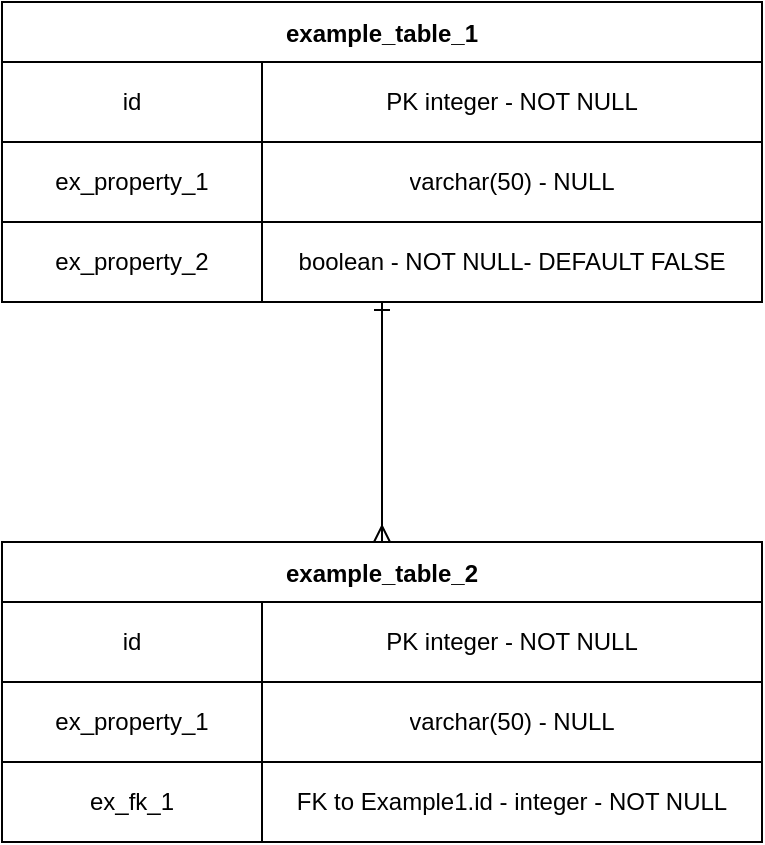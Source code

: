 <mxfile>
    <diagram id="M7FyL9QIZUCfdU8ZlQYy" name="Page-1">
        <mxGraphModel dx="1474" dy="1177" grid="1" gridSize="10" guides="1" tooltips="1" connect="1" arrows="1" fold="1" page="1" pageScale="1" pageWidth="850" pageHeight="1100" math="0" shadow="0">
            <root>
                <mxCell id="0"/>
                <mxCell id="1" parent="0"/>
                <mxCell id="8" value="example_table_1" style="shape=table;startSize=30;container=1;collapsible=0;childLayout=tableLayout;fontStyle=1;align=center;" vertex="1" parent="1">
                    <mxGeometry x="235" y="280" width="380" height="150" as="geometry"/>
                </mxCell>
                <mxCell id="13" value="" style="shape=tableRow;horizontal=0;startSize=0;swimlaneHead=0;swimlaneBody=0;top=0;left=0;bottom=0;right=0;collapsible=0;dropTarget=0;fillColor=none;points=[[0,0.5],[1,0.5]];portConstraint=eastwest;" vertex="1" parent="8">
                    <mxGeometry y="30" width="380" height="40" as="geometry"/>
                </mxCell>
                <mxCell id="14" value="id" style="shape=partialRectangle;html=1;whiteSpace=wrap;connectable=0;fillColor=none;top=0;left=0;bottom=0;right=0;overflow=hidden;" vertex="1" parent="13">
                    <mxGeometry width="130" height="40" as="geometry">
                        <mxRectangle width="130" height="40" as="alternateBounds"/>
                    </mxGeometry>
                </mxCell>
                <mxCell id="16" value="PK integer - NOT NULL" style="shape=partialRectangle;html=1;whiteSpace=wrap;connectable=0;fillColor=none;top=0;left=0;bottom=0;right=0;overflow=hidden;" vertex="1" parent="13">
                    <mxGeometry x="130" width="250" height="40" as="geometry">
                        <mxRectangle width="250" height="40" as="alternateBounds"/>
                    </mxGeometry>
                </mxCell>
                <mxCell id="9" value="" style="shape=tableRow;horizontal=0;startSize=0;swimlaneHead=0;swimlaneBody=0;top=0;left=0;bottom=0;right=0;collapsible=0;dropTarget=0;fillColor=none;points=[[0,0.5],[1,0.5]];portConstraint=eastwest;" vertex="1" parent="8">
                    <mxGeometry y="70" width="380" height="40" as="geometry"/>
                </mxCell>
                <mxCell id="10" value="ex_property_1" style="shape=partialRectangle;html=1;whiteSpace=wrap;connectable=0;fillColor=none;top=0;left=0;bottom=0;right=0;overflow=hidden;" vertex="1" parent="9">
                    <mxGeometry width="130" height="40" as="geometry">
                        <mxRectangle width="130" height="40" as="alternateBounds"/>
                    </mxGeometry>
                </mxCell>
                <mxCell id="12" value="varchar(50) - NULL" style="shape=partialRectangle;html=1;whiteSpace=wrap;connectable=0;fillColor=none;top=0;left=0;bottom=0;right=0;overflow=hidden;" vertex="1" parent="9">
                    <mxGeometry x="130" width="250" height="40" as="geometry">
                        <mxRectangle width="250" height="40" as="alternateBounds"/>
                    </mxGeometry>
                </mxCell>
                <mxCell id="17" value="" style="shape=tableRow;horizontal=0;startSize=0;swimlaneHead=0;swimlaneBody=0;top=0;left=0;bottom=0;right=0;collapsible=0;dropTarget=0;fillColor=none;points=[[0,0.5],[1,0.5]];portConstraint=eastwest;" vertex="1" parent="8">
                    <mxGeometry y="110" width="380" height="40" as="geometry"/>
                </mxCell>
                <mxCell id="18" value="ex_property_2" style="shape=partialRectangle;html=1;whiteSpace=wrap;connectable=0;fillColor=none;top=0;left=0;bottom=0;right=0;overflow=hidden;" vertex="1" parent="17">
                    <mxGeometry width="130" height="40" as="geometry">
                        <mxRectangle width="130" height="40" as="alternateBounds"/>
                    </mxGeometry>
                </mxCell>
                <mxCell id="20" value="boolean - NOT NULL- DEFAULT FALSE" style="shape=partialRectangle;html=1;whiteSpace=wrap;connectable=0;fillColor=none;top=0;left=0;bottom=0;right=0;overflow=hidden;" vertex="1" parent="17">
                    <mxGeometry x="130" width="250" height="40" as="geometry">
                        <mxRectangle width="250" height="40" as="alternateBounds"/>
                    </mxGeometry>
                </mxCell>
                <mxCell id="31" style="edgeStyle=orthogonalEdgeStyle;html=1;exitX=0.5;exitY=0;exitDx=0;exitDy=0;entryX=0.5;entryY=1;entryDx=0;entryDy=0;startArrow=ERmany;startFill=0;endArrow=ERone;endFill=0;" edge="1" parent="1" source="21" target="8">
                    <mxGeometry relative="1" as="geometry"/>
                </mxCell>
                <mxCell id="21" value="example_table_2" style="shape=table;startSize=30;container=1;collapsible=0;childLayout=tableLayout;fontStyle=1;align=center;" vertex="1" parent="1">
                    <mxGeometry x="235" y="550" width="380" height="150" as="geometry"/>
                </mxCell>
                <mxCell id="22" value="" style="shape=tableRow;horizontal=0;startSize=0;swimlaneHead=0;swimlaneBody=0;top=0;left=0;bottom=0;right=0;collapsible=0;dropTarget=0;fillColor=none;points=[[0,0.5],[1,0.5]];portConstraint=eastwest;" vertex="1" parent="21">
                    <mxGeometry y="30" width="380" height="40" as="geometry"/>
                </mxCell>
                <mxCell id="23" value="id" style="shape=partialRectangle;html=1;whiteSpace=wrap;connectable=0;fillColor=none;top=0;left=0;bottom=0;right=0;overflow=hidden;" vertex="1" parent="22">
                    <mxGeometry width="130" height="40" as="geometry">
                        <mxRectangle width="130" height="40" as="alternateBounds"/>
                    </mxGeometry>
                </mxCell>
                <mxCell id="24" value="PK integer - NOT NULL" style="shape=partialRectangle;html=1;whiteSpace=wrap;connectable=0;fillColor=none;top=0;left=0;bottom=0;right=0;overflow=hidden;" vertex="1" parent="22">
                    <mxGeometry x="130" width="250" height="40" as="geometry">
                        <mxRectangle width="250" height="40" as="alternateBounds"/>
                    </mxGeometry>
                </mxCell>
                <mxCell id="25" value="" style="shape=tableRow;horizontal=0;startSize=0;swimlaneHead=0;swimlaneBody=0;top=0;left=0;bottom=0;right=0;collapsible=0;dropTarget=0;fillColor=none;points=[[0,0.5],[1,0.5]];portConstraint=eastwest;" vertex="1" parent="21">
                    <mxGeometry y="70" width="380" height="40" as="geometry"/>
                </mxCell>
                <mxCell id="26" value="ex_property_1" style="shape=partialRectangle;html=1;whiteSpace=wrap;connectable=0;fillColor=none;top=0;left=0;bottom=0;right=0;overflow=hidden;" vertex="1" parent="25">
                    <mxGeometry width="130" height="40" as="geometry">
                        <mxRectangle width="130" height="40" as="alternateBounds"/>
                    </mxGeometry>
                </mxCell>
                <mxCell id="27" value="varchar(50) - NULL" style="shape=partialRectangle;html=1;whiteSpace=wrap;connectable=0;fillColor=none;top=0;left=0;bottom=0;right=0;overflow=hidden;" vertex="1" parent="25">
                    <mxGeometry x="130" width="250" height="40" as="geometry">
                        <mxRectangle width="250" height="40" as="alternateBounds"/>
                    </mxGeometry>
                </mxCell>
                <mxCell id="28" value="" style="shape=tableRow;horizontal=0;startSize=0;swimlaneHead=0;swimlaneBody=0;top=0;left=0;bottom=0;right=0;collapsible=0;dropTarget=0;fillColor=none;points=[[0,0.5],[1,0.5]];portConstraint=eastwest;" vertex="1" parent="21">
                    <mxGeometry y="110" width="380" height="40" as="geometry"/>
                </mxCell>
                <mxCell id="29" value="ex_fk_1" style="shape=partialRectangle;html=1;whiteSpace=wrap;connectable=0;fillColor=none;top=0;left=0;bottom=0;right=0;overflow=hidden;" vertex="1" parent="28">
                    <mxGeometry width="130" height="40" as="geometry">
                        <mxRectangle width="130" height="40" as="alternateBounds"/>
                    </mxGeometry>
                </mxCell>
                <mxCell id="30" value="FK to Example1.id - integer - NOT NULL" style="shape=partialRectangle;html=1;whiteSpace=wrap;connectable=0;fillColor=none;top=0;left=0;bottom=0;right=0;overflow=hidden;" vertex="1" parent="28">
                    <mxGeometry x="130" width="250" height="40" as="geometry">
                        <mxRectangle width="250" height="40" as="alternateBounds"/>
                    </mxGeometry>
                </mxCell>
            </root>
        </mxGraphModel>
    </diagram>
</mxfile>